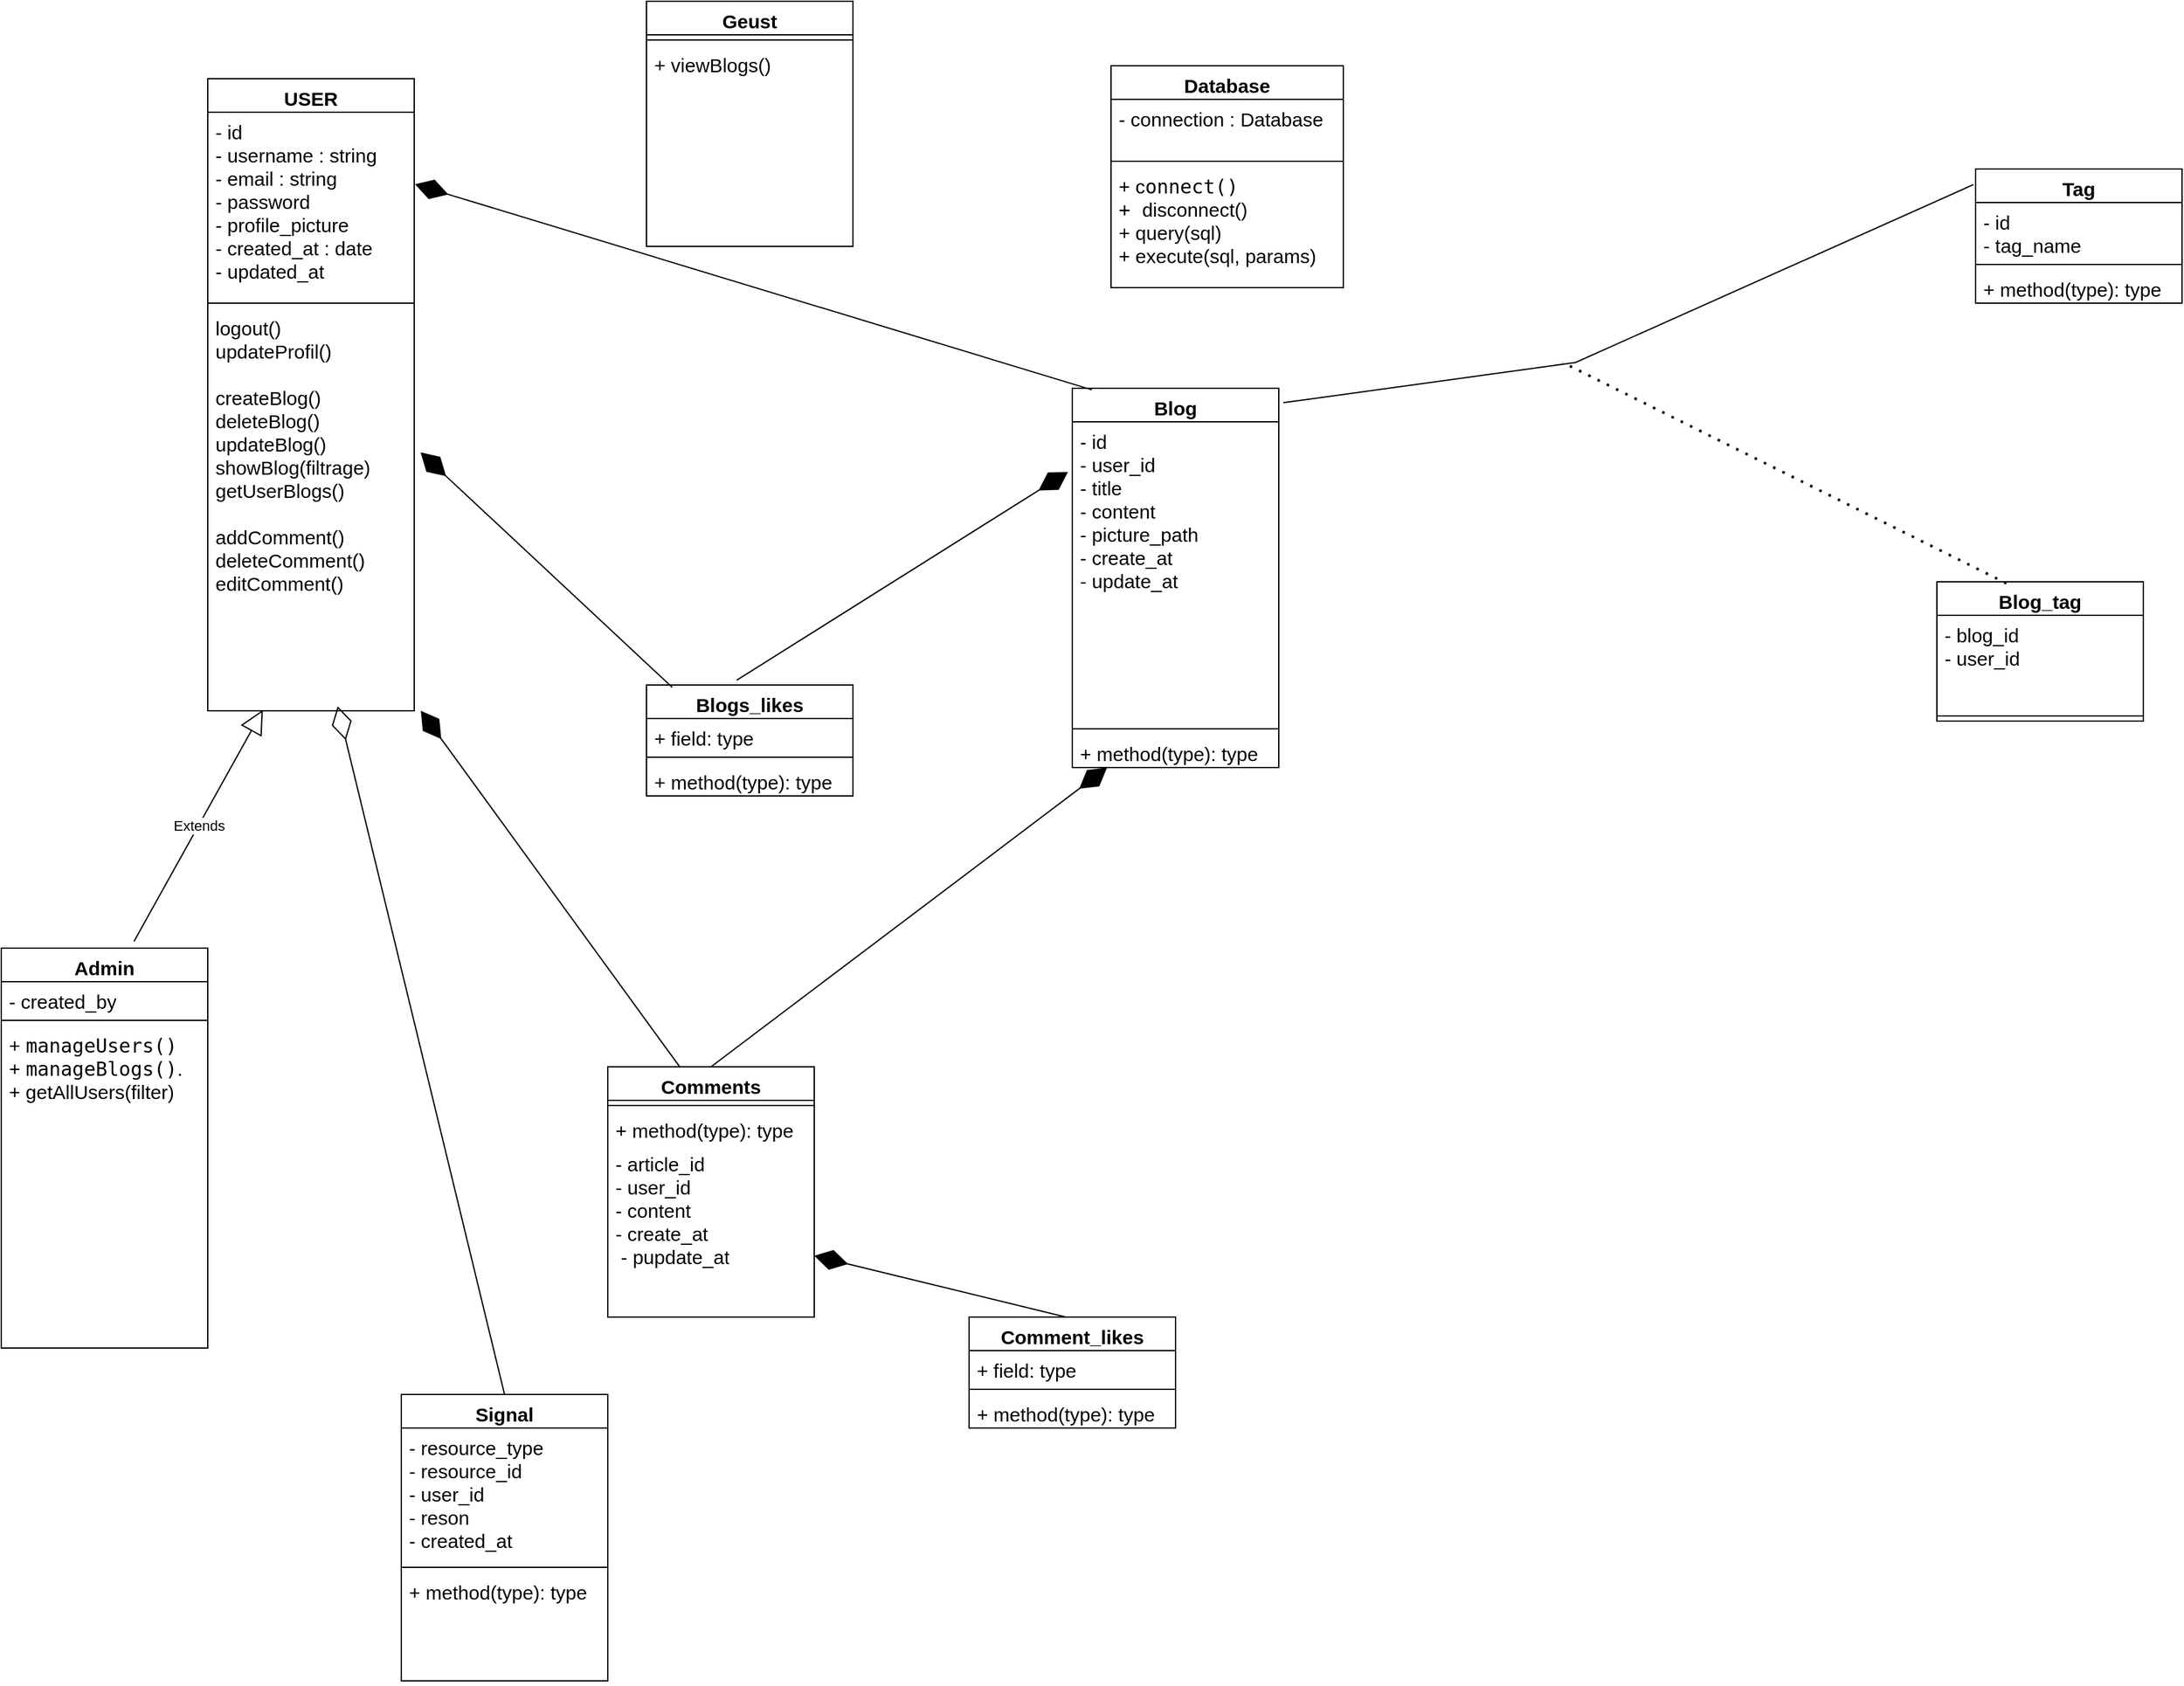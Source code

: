 <mxfile version="26.0.4">
  <diagram id="C5RBs43oDa-KdzZeNtuy" name="Page-1">
    <mxGraphModel dx="1358" dy="640" grid="1" gridSize="10" guides="1" tooltips="1" connect="1" arrows="1" fold="1" page="1" pageScale="1" pageWidth="2000" pageHeight="2000" math="0" shadow="0">
      <root>
        <mxCell id="WIyWlLk6GJQsqaUBKTNV-0" />
        <mxCell id="WIyWlLk6GJQsqaUBKTNV-1" parent="WIyWlLk6GJQsqaUBKTNV-0" />
        <mxCell id="yg45glwbb_iOi49nHkMK-54" value="USER" style="swimlane;fontStyle=1;align=center;verticalAlign=top;childLayout=stackLayout;horizontal=1;startSize=26;horizontalStack=0;resizeParent=1;resizeParentMax=0;resizeLast=0;collapsible=1;marginBottom=0;whiteSpace=wrap;html=1;fontSize=15;" parent="WIyWlLk6GJQsqaUBKTNV-1" vertex="1">
          <mxGeometry x="180" y="70" width="160" height="490" as="geometry" />
        </mxCell>
        <mxCell id="yg45glwbb_iOi49nHkMK-55" value="&lt;div&gt;- id&lt;/div&gt;- username : string&lt;div&gt;- email : string&lt;/div&gt;&lt;div&gt;- password&lt;/div&gt;&lt;div&gt;- profile_picture&lt;/div&gt;&lt;div&gt;- created_at : date&lt;/div&gt;&lt;div&gt;- updated_at&lt;/div&gt;&lt;div&gt;&lt;br&gt;&lt;/div&gt;" style="text;strokeColor=none;fillColor=none;align=left;verticalAlign=top;spacingLeft=4;spacingRight=4;overflow=hidden;rotatable=0;points=[[0,0.5],[1,0.5]];portConstraint=eastwest;whiteSpace=wrap;html=1;fontSize=15;" parent="yg45glwbb_iOi49nHkMK-54" vertex="1">
          <mxGeometry y="26" width="160" height="144" as="geometry" />
        </mxCell>
        <mxCell id="yg45glwbb_iOi49nHkMK-56" value="" style="line;strokeWidth=1;fillColor=none;align=left;verticalAlign=middle;spacingTop=-1;spacingLeft=3;spacingRight=3;rotatable=0;labelPosition=right;points=[];portConstraint=eastwest;strokeColor=inherit;fontSize=15;" parent="yg45glwbb_iOi49nHkMK-54" vertex="1">
          <mxGeometry y="170" width="160" height="8" as="geometry" />
        </mxCell>
        <mxCell id="yg45glwbb_iOi49nHkMK-57" value="&lt;div&gt;logout()&lt;/div&gt;&lt;div&gt;updateProfil()&lt;/div&gt;&lt;div&gt;&lt;br&gt;&lt;/div&gt;&lt;div&gt;createBlog()&lt;/div&gt;&lt;div&gt;deleteBlog()&lt;/div&gt;&lt;div&gt;updateBlog()&lt;/div&gt;&lt;div&gt;showBlog(filtrage)&lt;/div&gt;&lt;div&gt;getUserBlogs()&lt;/div&gt;&lt;div&gt;&lt;br&gt;&lt;/div&gt;&lt;div&gt;addComment()&lt;/div&gt;&lt;div&gt;deleteComment()&lt;/div&gt;&lt;div&gt;editComment()&lt;/div&gt;" style="text;strokeColor=none;fillColor=none;align=left;verticalAlign=top;spacingLeft=4;spacingRight=4;overflow=hidden;rotatable=0;points=[[0,0.5],[1,0.5]];portConstraint=eastwest;whiteSpace=wrap;html=1;fontSize=15;" parent="yg45glwbb_iOi49nHkMK-54" vertex="1">
          <mxGeometry y="178" width="160" height="312" as="geometry" />
        </mxCell>
        <mxCell id="yg45glwbb_iOi49nHkMK-58" value="Admin" style="swimlane;fontStyle=1;align=center;verticalAlign=top;childLayout=stackLayout;horizontal=1;startSize=26;horizontalStack=0;resizeParent=1;resizeParentMax=0;resizeLast=0;collapsible=1;marginBottom=0;whiteSpace=wrap;html=1;fontSize=15;" parent="WIyWlLk6GJQsqaUBKTNV-1" vertex="1">
          <mxGeometry x="20" y="744" width="160" height="310" as="geometry" />
        </mxCell>
        <mxCell id="yg45glwbb_iOi49nHkMK-59" value="- created_by" style="text;strokeColor=none;fillColor=none;align=left;verticalAlign=top;spacingLeft=4;spacingRight=4;overflow=hidden;rotatable=0;points=[[0,0.5],[1,0.5]];portConstraint=eastwest;whiteSpace=wrap;html=1;fontSize=15;" parent="yg45glwbb_iOi49nHkMK-58" vertex="1">
          <mxGeometry y="26" width="160" height="26" as="geometry" />
        </mxCell>
        <mxCell id="yg45glwbb_iOi49nHkMK-60" value="" style="line;strokeWidth=1;fillColor=none;align=left;verticalAlign=middle;spacingTop=-1;spacingLeft=3;spacingRight=3;rotatable=0;labelPosition=right;points=[];portConstraint=eastwest;strokeColor=inherit;fontSize=15;" parent="yg45glwbb_iOi49nHkMK-58" vertex="1">
          <mxGeometry y="52" width="160" height="8" as="geometry" />
        </mxCell>
        <mxCell id="yg45glwbb_iOi49nHkMK-61" value="+&amp;nbsp;&lt;code&gt;manageUsers()&lt;/code&gt;&lt;div&gt;+&amp;nbsp;&lt;code&gt;manageBlogs()&lt;/code&gt;.&lt;/div&gt;&lt;div&gt;+ getAllUsers(filter)&lt;/div&gt;" style="text;strokeColor=none;fillColor=none;align=left;verticalAlign=top;spacingLeft=4;spacingRight=4;overflow=hidden;rotatable=0;points=[[0,0.5],[1,0.5]];portConstraint=eastwest;whiteSpace=wrap;html=1;fontSize=15;" parent="yg45glwbb_iOi49nHkMK-58" vertex="1">
          <mxGeometry y="60" width="160" height="250" as="geometry" />
        </mxCell>
        <mxCell id="yg45glwbb_iOi49nHkMK-62" value="Blog" style="swimlane;fontStyle=1;align=center;verticalAlign=top;childLayout=stackLayout;horizontal=1;startSize=26;horizontalStack=0;resizeParent=1;resizeParentMax=0;resizeLast=0;collapsible=1;marginBottom=0;whiteSpace=wrap;html=1;fontSize=15;" parent="WIyWlLk6GJQsqaUBKTNV-1" vertex="1">
          <mxGeometry x="850" y="310" width="160" height="294" as="geometry" />
        </mxCell>
        <mxCell id="yg45glwbb_iOi49nHkMK-63" value="&lt;div&gt;- id&lt;/div&gt;- user_id&lt;div&gt;- title&lt;/div&gt;&lt;div&gt;- content&lt;/div&gt;&lt;div&gt;- picture_path&lt;/div&gt;&lt;div&gt;- create_at&lt;/div&gt;&lt;div&gt;- update_at&lt;/div&gt;" style="text;strokeColor=none;fillColor=none;align=left;verticalAlign=top;spacingLeft=4;spacingRight=4;overflow=hidden;rotatable=0;points=[[0,0.5],[1,0.5]];portConstraint=eastwest;whiteSpace=wrap;html=1;fontSize=15;" parent="yg45glwbb_iOi49nHkMK-62" vertex="1">
          <mxGeometry y="26" width="160" height="234" as="geometry" />
        </mxCell>
        <mxCell id="yg45glwbb_iOi49nHkMK-64" value="" style="line;strokeWidth=1;fillColor=none;align=left;verticalAlign=middle;spacingTop=-1;spacingLeft=3;spacingRight=3;rotatable=0;labelPosition=right;points=[];portConstraint=eastwest;strokeColor=inherit;fontSize=15;" parent="yg45glwbb_iOi49nHkMK-62" vertex="1">
          <mxGeometry y="260" width="160" height="8" as="geometry" />
        </mxCell>
        <mxCell id="yg45glwbb_iOi49nHkMK-65" value="+ method(type): type" style="text;strokeColor=none;fillColor=none;align=left;verticalAlign=top;spacingLeft=4;spacingRight=4;overflow=hidden;rotatable=0;points=[[0,0.5],[1,0.5]];portConstraint=eastwest;whiteSpace=wrap;html=1;fontSize=15;" parent="yg45glwbb_iOi49nHkMK-62" vertex="1">
          <mxGeometry y="268" width="160" height="26" as="geometry" />
        </mxCell>
        <mxCell id="yg45glwbb_iOi49nHkMK-66" value="Comments" style="swimlane;fontStyle=1;align=center;verticalAlign=top;childLayout=stackLayout;horizontal=1;startSize=26;horizontalStack=0;resizeParent=1;resizeParentMax=0;resizeLast=0;collapsible=1;marginBottom=0;whiteSpace=wrap;html=1;fontSize=15;" parent="WIyWlLk6GJQsqaUBKTNV-1" vertex="1">
          <mxGeometry x="490" y="836" width="160" height="194" as="geometry" />
        </mxCell>
        <mxCell id="yg45glwbb_iOi49nHkMK-68" value="" style="line;strokeWidth=1;fillColor=none;align=left;verticalAlign=middle;spacingTop=-1;spacingLeft=3;spacingRight=3;rotatable=0;labelPosition=right;points=[];portConstraint=eastwest;strokeColor=inherit;fontSize=15;" parent="yg45glwbb_iOi49nHkMK-66" vertex="1">
          <mxGeometry y="26" width="160" height="8" as="geometry" />
        </mxCell>
        <mxCell id="yg45glwbb_iOi49nHkMK-69" value="+ method(type): type" style="text;strokeColor=none;fillColor=none;align=left;verticalAlign=top;spacingLeft=4;spacingRight=4;overflow=hidden;rotatable=0;points=[[0,0.5],[1,0.5]];portConstraint=eastwest;whiteSpace=wrap;html=1;fontSize=15;" parent="yg45glwbb_iOi49nHkMK-66" vertex="1">
          <mxGeometry y="34" width="160" height="26" as="geometry" />
        </mxCell>
        <mxCell id="yg45glwbb_iOi49nHkMK-67" value="- article_id&lt;div&gt;- user_id&lt;/div&gt;&lt;div&gt;- content&lt;/div&gt;&lt;div&gt;- create_at&lt;/div&gt;&lt;div&gt;&amp;nbsp;- pupdate_at&lt;/div&gt;&lt;div&gt;&lt;br&gt;&lt;/div&gt;" style="text;strokeColor=none;fillColor=none;align=left;verticalAlign=top;spacingLeft=4;spacingRight=4;overflow=hidden;rotatable=0;points=[[0,0.5],[1,0.5]];portConstraint=eastwest;whiteSpace=wrap;html=1;fontSize=15;" parent="yg45glwbb_iOi49nHkMK-66" vertex="1">
          <mxGeometry y="60" width="160" height="134" as="geometry" />
        </mxCell>
        <mxCell id="yg45glwbb_iOi49nHkMK-70" value="Blogs_likes" style="swimlane;fontStyle=1;align=center;verticalAlign=top;childLayout=stackLayout;horizontal=1;startSize=26;horizontalStack=0;resizeParent=1;resizeParentMax=0;resizeLast=0;collapsible=1;marginBottom=0;whiteSpace=wrap;html=1;fontSize=15;" parent="WIyWlLk6GJQsqaUBKTNV-1" vertex="1">
          <mxGeometry x="520" y="540" width="160" height="86" as="geometry" />
        </mxCell>
        <mxCell id="yg45glwbb_iOi49nHkMK-71" value="+ field: type" style="text;strokeColor=none;fillColor=none;align=left;verticalAlign=top;spacingLeft=4;spacingRight=4;overflow=hidden;rotatable=0;points=[[0,0.5],[1,0.5]];portConstraint=eastwest;whiteSpace=wrap;html=1;fontSize=15;" parent="yg45glwbb_iOi49nHkMK-70" vertex="1">
          <mxGeometry y="26" width="160" height="26" as="geometry" />
        </mxCell>
        <mxCell id="yg45glwbb_iOi49nHkMK-72" value="" style="line;strokeWidth=1;fillColor=none;align=left;verticalAlign=middle;spacingTop=-1;spacingLeft=3;spacingRight=3;rotatable=0;labelPosition=right;points=[];portConstraint=eastwest;strokeColor=inherit;fontSize=15;" parent="yg45glwbb_iOi49nHkMK-70" vertex="1">
          <mxGeometry y="52" width="160" height="8" as="geometry" />
        </mxCell>
        <mxCell id="yg45glwbb_iOi49nHkMK-73" value="+ method(type): type" style="text;strokeColor=none;fillColor=none;align=left;verticalAlign=top;spacingLeft=4;spacingRight=4;overflow=hidden;rotatable=0;points=[[0,0.5],[1,0.5]];portConstraint=eastwest;whiteSpace=wrap;html=1;fontSize=15;" parent="yg45glwbb_iOi49nHkMK-70" vertex="1">
          <mxGeometry y="60" width="160" height="26" as="geometry" />
        </mxCell>
        <mxCell id="yg45glwbb_iOi49nHkMK-74" value="" style="endArrow=diamondThin;endFill=1;endSize=24;html=1;rounded=0;entryX=-0.021;entryY=0.166;entryDx=0;entryDy=0;entryPerimeter=0;exitX=0.437;exitY=-0.043;exitDx=0;exitDy=0;exitPerimeter=0;" parent="WIyWlLk6GJQsqaUBKTNV-1" source="yg45glwbb_iOi49nHkMK-70" target="yg45glwbb_iOi49nHkMK-63" edge="1">
          <mxGeometry width="160" relative="1" as="geometry">
            <mxPoint x="730" y="290" as="sourcePoint" />
            <mxPoint x="890" y="290" as="targetPoint" />
          </mxGeometry>
        </mxCell>
        <mxCell id="yg45glwbb_iOi49nHkMK-75" value="" style="endArrow=diamondThin;endFill=1;endSize=24;html=1;rounded=0;entryX=0.168;entryY=1.005;entryDx=0;entryDy=0;entryPerimeter=0;exitX=0.5;exitY=0;exitDx=0;exitDy=0;" parent="WIyWlLk6GJQsqaUBKTNV-1" source="yg45glwbb_iOi49nHkMK-66" target="yg45glwbb_iOi49nHkMK-65" edge="1">
          <mxGeometry width="160" relative="1" as="geometry">
            <mxPoint x="1110" y="320" as="sourcePoint" />
            <mxPoint x="1149" y="230" as="targetPoint" />
          </mxGeometry>
        </mxCell>
        <mxCell id="yg45glwbb_iOi49nHkMK-76" value="Extends" style="endArrow=block;endSize=16;endFill=0;html=1;rounded=0;exitX=0.643;exitY=-0.017;exitDx=0;exitDy=0;exitPerimeter=0;entryX=0.267;entryY=0.998;entryDx=0;entryDy=0;entryPerimeter=0;" parent="WIyWlLk6GJQsqaUBKTNV-1" source="yg45glwbb_iOi49nHkMK-58" target="yg45glwbb_iOi49nHkMK-57" edge="1">
          <mxGeometry width="160" relative="1" as="geometry">
            <mxPoint x="730" y="290" as="sourcePoint" />
            <mxPoint x="580" y="200" as="targetPoint" />
          </mxGeometry>
        </mxCell>
        <mxCell id="yg45glwbb_iOi49nHkMK-78" value="Tag" style="swimlane;fontStyle=1;align=center;verticalAlign=top;childLayout=stackLayout;horizontal=1;startSize=26;horizontalStack=0;resizeParent=1;resizeParentMax=0;resizeLast=0;collapsible=1;marginBottom=0;whiteSpace=wrap;html=1;fontSize=15;" parent="WIyWlLk6GJQsqaUBKTNV-1" vertex="1">
          <mxGeometry x="1550" y="140" width="160" height="104" as="geometry" />
        </mxCell>
        <mxCell id="yg45glwbb_iOi49nHkMK-79" value="&lt;div&gt;- id&lt;/div&gt;- tag_name" style="text;strokeColor=none;fillColor=none;align=left;verticalAlign=top;spacingLeft=4;spacingRight=4;overflow=hidden;rotatable=0;points=[[0,0.5],[1,0.5]];portConstraint=eastwest;whiteSpace=wrap;html=1;fontSize=15;" parent="yg45glwbb_iOi49nHkMK-78" vertex="1">
          <mxGeometry y="26" width="160" height="44" as="geometry" />
        </mxCell>
        <mxCell id="yg45glwbb_iOi49nHkMK-80" value="" style="line;strokeWidth=1;fillColor=none;align=left;verticalAlign=middle;spacingTop=-1;spacingLeft=3;spacingRight=3;rotatable=0;labelPosition=right;points=[];portConstraint=eastwest;strokeColor=inherit;fontSize=15;" parent="yg45glwbb_iOi49nHkMK-78" vertex="1">
          <mxGeometry y="70" width="160" height="8" as="geometry" />
        </mxCell>
        <mxCell id="yg45glwbb_iOi49nHkMK-81" value="+ method(type): type" style="text;strokeColor=none;fillColor=none;align=left;verticalAlign=top;spacingLeft=4;spacingRight=4;overflow=hidden;rotatable=0;points=[[0,0.5],[1,0.5]];portConstraint=eastwest;whiteSpace=wrap;html=1;fontSize=15;" parent="yg45glwbb_iOi49nHkMK-78" vertex="1">
          <mxGeometry y="78" width="160" height="26" as="geometry" />
        </mxCell>
        <mxCell id="yg45glwbb_iOi49nHkMK-82" value="Blog_tag" style="swimlane;fontStyle=1;align=center;verticalAlign=top;childLayout=stackLayout;horizontal=1;startSize=26;horizontalStack=0;resizeParent=1;resizeParentMax=0;resizeLast=0;collapsible=1;marginBottom=0;whiteSpace=wrap;html=1;fontSize=15;" parent="WIyWlLk6GJQsqaUBKTNV-1" vertex="1">
          <mxGeometry x="1520" y="460" width="160" height="108" as="geometry" />
        </mxCell>
        <mxCell id="yg45glwbb_iOi49nHkMK-83" value="- blog_id&lt;div&gt;- user_id&lt;/div&gt;" style="text;strokeColor=none;fillColor=none;align=left;verticalAlign=top;spacingLeft=4;spacingRight=4;overflow=hidden;rotatable=0;points=[[0,0.5],[1,0.5]];portConstraint=eastwest;whiteSpace=wrap;html=1;fontSize=15;" parent="yg45glwbb_iOi49nHkMK-82" vertex="1">
          <mxGeometry y="26" width="160" height="74" as="geometry" />
        </mxCell>
        <mxCell id="yg45glwbb_iOi49nHkMK-84" value="" style="line;strokeWidth=1;fillColor=none;align=left;verticalAlign=middle;spacingTop=-1;spacingLeft=3;spacingRight=3;rotatable=0;labelPosition=right;points=[];portConstraint=eastwest;strokeColor=inherit;fontSize=15;" parent="yg45glwbb_iOi49nHkMK-82" vertex="1">
          <mxGeometry y="100" width="160" height="8" as="geometry" />
        </mxCell>
        <mxCell id="ATo29WEv9MndZiHiaw19-0" value="" style="endArrow=diamondThin;endFill=1;endSize=24;html=1;rounded=0;exitX=0.584;exitY=0.052;exitDx=0;exitDy=0;exitPerimeter=0;" parent="WIyWlLk6GJQsqaUBKTNV-1" source="5-I84XrUvH4RlPe104iJ-8" target="yg45glwbb_iOi49nHkMK-67" edge="1">
          <mxGeometry width="160" relative="1" as="geometry">
            <mxPoint x="930" y="990" as="sourcePoint" />
            <mxPoint x="1140" y="550" as="targetPoint" />
          </mxGeometry>
        </mxCell>
        <mxCell id="ATo29WEv9MndZiHiaw19-1" value="Signal" style="swimlane;fontStyle=1;align=center;verticalAlign=top;childLayout=stackLayout;horizontal=1;startSize=26;horizontalStack=0;resizeParent=1;resizeParentMax=0;resizeLast=0;collapsible=1;marginBottom=0;whiteSpace=wrap;html=1;fontSize=15;" parent="WIyWlLk6GJQsqaUBKTNV-1" vertex="1">
          <mxGeometry x="330" y="1090" width="160" height="222" as="geometry" />
        </mxCell>
        <mxCell id="ATo29WEv9MndZiHiaw19-2" value="- resource_type&lt;div&gt;- resource_id&lt;/div&gt;&lt;div&gt;- user_id&lt;/div&gt;&lt;div&gt;- reson&amp;nbsp;&lt;/div&gt;&lt;div&gt;- created_at&lt;/div&gt;" style="text;strokeColor=none;fillColor=none;align=left;verticalAlign=top;spacingLeft=4;spacingRight=4;overflow=hidden;rotatable=0;points=[[0,0.5],[1,0.5]];portConstraint=eastwest;whiteSpace=wrap;html=1;fontSize=15;" parent="ATo29WEv9MndZiHiaw19-1" vertex="1">
          <mxGeometry y="26" width="160" height="104" as="geometry" />
        </mxCell>
        <mxCell id="ATo29WEv9MndZiHiaw19-3" value="" style="line;strokeWidth=1;fillColor=none;align=left;verticalAlign=middle;spacingTop=-1;spacingLeft=3;spacingRight=3;rotatable=0;labelPosition=right;points=[];portConstraint=eastwest;strokeColor=inherit;fontSize=15;" parent="ATo29WEv9MndZiHiaw19-1" vertex="1">
          <mxGeometry y="130" width="160" height="8" as="geometry" />
        </mxCell>
        <mxCell id="ATo29WEv9MndZiHiaw19-4" value="+ method(type): type" style="text;strokeColor=none;fillColor=none;align=left;verticalAlign=top;spacingLeft=4;spacingRight=4;overflow=hidden;rotatable=0;points=[[0,0.5],[1,0.5]];portConstraint=eastwest;whiteSpace=wrap;html=1;fontSize=15;" parent="ATo29WEv9MndZiHiaw19-1" vertex="1">
          <mxGeometry y="138" width="160" height="84" as="geometry" />
        </mxCell>
        <mxCell id="ATo29WEv9MndZiHiaw19-7" value="" style="endArrow=none;html=1;rounded=0;entryX=-0.01;entryY=0.116;entryDx=0;entryDy=0;entryPerimeter=0;exitX=1.022;exitY=0.038;exitDx=0;exitDy=0;exitPerimeter=0;" parent="WIyWlLk6GJQsqaUBKTNV-1" source="yg45glwbb_iOi49nHkMK-62" target="yg45glwbb_iOi49nHkMK-78" edge="1">
          <mxGeometry width="50" height="50" relative="1" as="geometry">
            <mxPoint x="990" y="680" as="sourcePoint" />
            <mxPoint x="1210" y="630" as="targetPoint" />
            <Array as="points">
              <mxPoint x="1240" y="290" />
            </Array>
          </mxGeometry>
        </mxCell>
        <mxCell id="ATo29WEv9MndZiHiaw19-8" value="" style="endArrow=none;dashed=1;html=1;dashPattern=1 3;strokeWidth=2;rounded=0;exitX=0.337;exitY=0.011;exitDx=0;exitDy=0;exitPerimeter=0;" parent="WIyWlLk6GJQsqaUBKTNV-1" source="yg45glwbb_iOi49nHkMK-82" edge="1">
          <mxGeometry width="50" height="50" relative="1" as="geometry">
            <mxPoint x="1050" y="680" as="sourcePoint" />
            <mxPoint x="1230" y="290" as="targetPoint" />
          </mxGeometry>
        </mxCell>
        <mxCell id="ATo29WEv9MndZiHiaw19-11" value="Database" style="swimlane;fontStyle=1;align=center;verticalAlign=top;childLayout=stackLayout;horizontal=1;startSize=26;horizontalStack=0;resizeParent=1;resizeParentMax=0;resizeLast=0;collapsible=1;marginBottom=0;whiteSpace=wrap;html=1;fontSize=15;" parent="WIyWlLk6GJQsqaUBKTNV-1" vertex="1">
          <mxGeometry x="880" y="60" width="180" height="172" as="geometry" />
        </mxCell>
        <mxCell id="ATo29WEv9MndZiHiaw19-12" value="- connection : Database" style="text;strokeColor=none;fillColor=none;align=left;verticalAlign=top;spacingLeft=4;spacingRight=4;overflow=hidden;rotatable=0;points=[[0,0.5],[1,0.5]];portConstraint=eastwest;whiteSpace=wrap;html=1;fontSize=15;" parent="ATo29WEv9MndZiHiaw19-11" vertex="1">
          <mxGeometry y="26" width="180" height="44" as="geometry" />
        </mxCell>
        <mxCell id="ATo29WEv9MndZiHiaw19-13" value="" style="line;strokeWidth=1;fillColor=none;align=left;verticalAlign=middle;spacingTop=-1;spacingLeft=3;spacingRight=3;rotatable=0;labelPosition=right;points=[];portConstraint=eastwest;strokeColor=inherit;fontSize=15;" parent="ATo29WEv9MndZiHiaw19-11" vertex="1">
          <mxGeometry y="70" width="180" height="8" as="geometry" />
        </mxCell>
        <mxCell id="ATo29WEv9MndZiHiaw19-14" value="+ c&lt;code style=&quot;color: light-dark(rgb(0, 0, 0), rgb(255, 255, 255)); background-color: transparent;&quot;&gt;onnect()&lt;/code&gt;&lt;div&gt;&lt;code style=&quot;background-color: transparent; color: light-dark(rgb(0, 0, 0), rgb(255, 255, 255));&quot;&gt;+&amp;nbsp;&lt;/code&gt;&lt;span style=&quot;background-color: transparent; color: light-dark(rgb(0, 0, 0), rgb(255, 255, 255));&quot;&gt;disconnect()&lt;/span&gt;&lt;/div&gt;&lt;div&gt;&lt;span style=&quot;background-color: transparent; color: light-dark(rgb(0, 0, 0), rgb(255, 255, 255));&quot;&gt;+ query(sql)&lt;/span&gt;&lt;/div&gt;&lt;div&gt;&lt;span style=&quot;background-color: transparent; color: light-dark(rgb(0, 0, 0), rgb(255, 255, 255));&quot;&gt;+ execute(sql, params)&lt;/span&gt;&lt;/div&gt;" style="text;strokeColor=none;fillColor=none;align=left;verticalAlign=top;spacingLeft=4;spacingRight=4;overflow=hidden;rotatable=0;points=[[0,0.5],[1,0.5]];portConstraint=eastwest;whiteSpace=wrap;html=1;fontSize=15;" parent="ATo29WEv9MndZiHiaw19-11" vertex="1">
          <mxGeometry y="78" width="180" height="94" as="geometry" />
        </mxCell>
        <mxCell id="ATo29WEv9MndZiHiaw19-19" value="Geust" style="swimlane;fontStyle=1;align=center;verticalAlign=top;childLayout=stackLayout;horizontal=1;startSize=26;horizontalStack=0;resizeParent=1;resizeParentMax=0;resizeLast=0;collapsible=1;marginBottom=0;whiteSpace=wrap;html=1;fontSize=15;" parent="WIyWlLk6GJQsqaUBKTNV-1" vertex="1">
          <mxGeometry x="520" y="10" width="160" height="190" as="geometry" />
        </mxCell>
        <mxCell id="ATo29WEv9MndZiHiaw19-21" value="" style="line;strokeWidth=1;fillColor=none;align=left;verticalAlign=middle;spacingTop=-1;spacingLeft=3;spacingRight=3;rotatable=0;labelPosition=right;points=[];portConstraint=eastwest;strokeColor=inherit;fontSize=15;" parent="ATo29WEv9MndZiHiaw19-19" vertex="1">
          <mxGeometry y="26" width="160" height="8" as="geometry" />
        </mxCell>
        <mxCell id="ATo29WEv9MndZiHiaw19-22" value="&lt;div&gt;+ viewBlogs()&lt;/div&gt;" style="text;strokeColor=none;fillColor=none;align=left;verticalAlign=top;spacingLeft=4;spacingRight=4;overflow=hidden;rotatable=0;points=[[0,0.5],[1,0.5]];portConstraint=eastwest;whiteSpace=wrap;html=1;fontSize=15;" parent="ATo29WEv9MndZiHiaw19-19" vertex="1">
          <mxGeometry y="34" width="160" height="156" as="geometry" />
        </mxCell>
        <mxCell id="ATo29WEv9MndZiHiaw19-25" value="" style="endArrow=diamondThin;endFill=1;endSize=24;html=1;rounded=0;exitX=0.095;exitY=0.004;exitDx=0;exitDy=0;exitPerimeter=0;entryX=1.004;entryY=0.388;entryDx=0;entryDy=0;entryPerimeter=0;" parent="WIyWlLk6GJQsqaUBKTNV-1" source="yg45glwbb_iOi49nHkMK-62" target="yg45glwbb_iOi49nHkMK-55" edge="1">
          <mxGeometry width="160" relative="1" as="geometry">
            <mxPoint x="440" y="470" as="sourcePoint" />
            <mxPoint x="430" y="220" as="targetPoint" />
          </mxGeometry>
        </mxCell>
        <mxCell id="ATo29WEv9MndZiHiaw19-26" value="" style="endArrow=diamondThin;endFill=0;endSize=24;html=1;rounded=0;entryX=0.629;entryY=0.989;entryDx=0;entryDy=0;entryPerimeter=0;exitX=0.5;exitY=0;exitDx=0;exitDy=0;" parent="WIyWlLk6GJQsqaUBKTNV-1" source="ATo29WEv9MndZiHiaw19-1" target="yg45glwbb_iOi49nHkMK-57" edge="1">
          <mxGeometry width="160" relative="1" as="geometry">
            <mxPoint x="440" y="780" as="sourcePoint" />
            <mxPoint x="600" y="780" as="targetPoint" />
          </mxGeometry>
        </mxCell>
        <mxCell id="5-I84XrUvH4RlPe104iJ-8" value="Comment_likes" style="swimlane;fontStyle=1;align=center;verticalAlign=top;childLayout=stackLayout;horizontal=1;startSize=26;horizontalStack=0;resizeParent=1;resizeParentMax=0;resizeLast=0;collapsible=1;marginBottom=0;whiteSpace=wrap;html=1;fontSize=15;" parent="WIyWlLk6GJQsqaUBKTNV-1" vertex="1">
          <mxGeometry x="770" y="1030" width="160" height="86" as="geometry" />
        </mxCell>
        <mxCell id="5-I84XrUvH4RlPe104iJ-9" value="+ field: type" style="text;strokeColor=none;fillColor=none;align=left;verticalAlign=top;spacingLeft=4;spacingRight=4;overflow=hidden;rotatable=0;points=[[0,0.5],[1,0.5]];portConstraint=eastwest;whiteSpace=wrap;html=1;fontSize=15;" parent="5-I84XrUvH4RlPe104iJ-8" vertex="1">
          <mxGeometry y="26" width="160" height="26" as="geometry" />
        </mxCell>
        <mxCell id="5-I84XrUvH4RlPe104iJ-10" value="" style="line;strokeWidth=1;fillColor=none;align=left;verticalAlign=middle;spacingTop=-1;spacingLeft=3;spacingRight=3;rotatable=0;labelPosition=right;points=[];portConstraint=eastwest;strokeColor=inherit;fontSize=15;" parent="5-I84XrUvH4RlPe104iJ-8" vertex="1">
          <mxGeometry y="52" width="160" height="8" as="geometry" />
        </mxCell>
        <mxCell id="5-I84XrUvH4RlPe104iJ-11" value="+ method(type): type" style="text;strokeColor=none;fillColor=none;align=left;verticalAlign=top;spacingLeft=4;spacingRight=4;overflow=hidden;rotatable=0;points=[[0,0.5],[1,0.5]];portConstraint=eastwest;whiteSpace=wrap;html=1;fontSize=15;" parent="5-I84XrUvH4RlPe104iJ-8" vertex="1">
          <mxGeometry y="60" width="160" height="26" as="geometry" />
        </mxCell>
        <mxCell id="0" value="" style="endArrow=diamondThin;endFill=1;endSize=24;html=1;rounded=0;entryX=1.032;entryY=1;entryDx=0;entryDy=0;entryPerimeter=0;exitX=0.351;exitY=0.003;exitDx=0;exitDy=0;exitPerimeter=0;" parent="WIyWlLk6GJQsqaUBKTNV-1" source="yg45glwbb_iOi49nHkMK-66" target="yg45glwbb_iOi49nHkMK-57" edge="1">
          <mxGeometry width="160" relative="1" as="geometry">
            <mxPoint x="430" y="737.47" as="sourcePoint" />
            <mxPoint x="598.24" y="610.004" as="targetPoint" />
          </mxGeometry>
        </mxCell>
        <mxCell id="1" value="" style="endArrow=diamondThin;endFill=1;endSize=24;html=1;rounded=0;entryX=1.031;entryY=0.358;entryDx=0;entryDy=0;entryPerimeter=0;exitX=0.125;exitY=0.022;exitDx=0;exitDy=0;exitPerimeter=0;" parent="WIyWlLk6GJQsqaUBKTNV-1" source="yg45glwbb_iOi49nHkMK-70" target="yg45glwbb_iOi49nHkMK-57" edge="1">
          <mxGeometry width="160" relative="1" as="geometry">
            <mxPoint x="599.92" y="546.302" as="sourcePoint" />
            <mxPoint x="856.64" y="384.844" as="targetPoint" />
          </mxGeometry>
        </mxCell>
      </root>
    </mxGraphModel>
  </diagram>
</mxfile>
